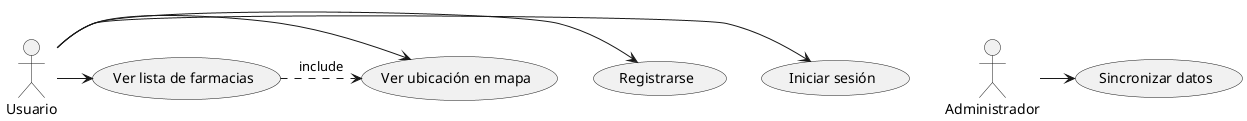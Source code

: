 @startuml
actor Usuario
actor Administrador

Usuario -> (Iniciar sesión)
Usuario -> (Registrarse)
Usuario -> (Ver lista de farmacias)
Usuario -> (Ver ubicación en mapa)

Administrador -> (Sincronizar datos)

(Ver lista de farmacias) .> (Ver ubicación en mapa) : include
@enduml